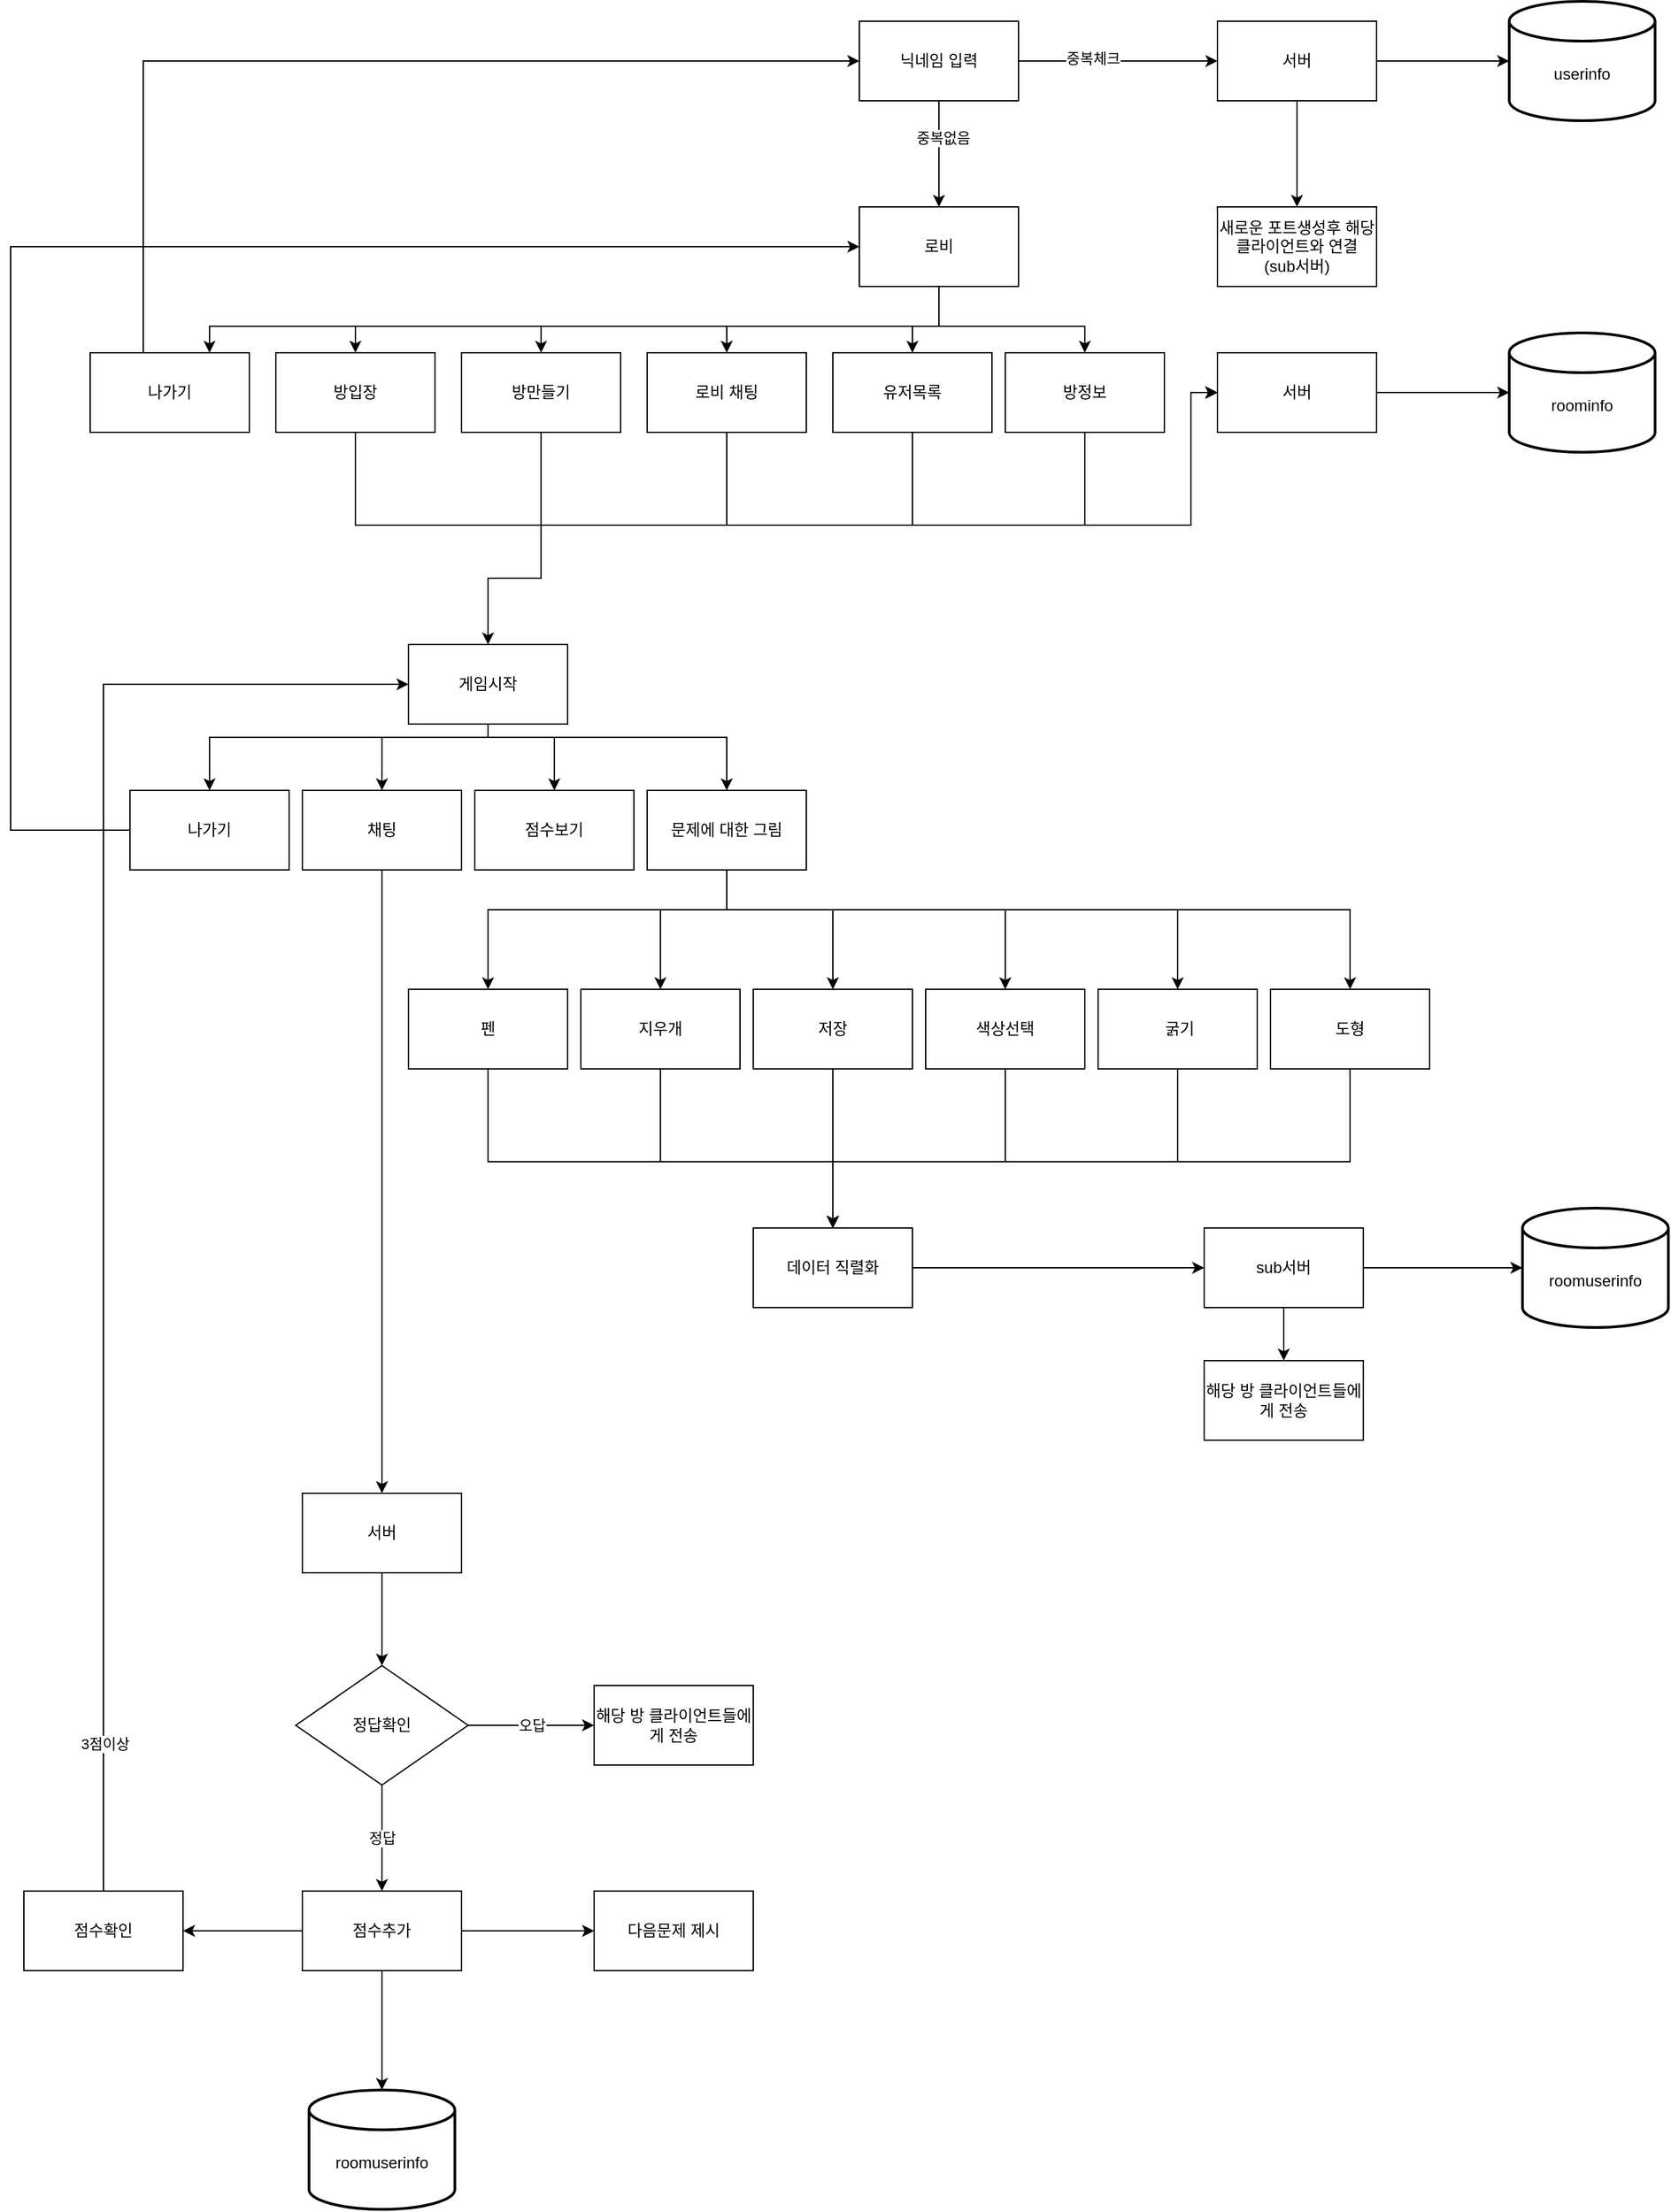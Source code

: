 <mxfile version="15.0.6" type="device"><diagram id="rAvCBkezw0O9MyzutXJ3" name="Page-1"><mxGraphModel dx="2222" dy="794" grid="1" gridSize="10" guides="1" tooltips="1" connect="1" arrows="1" fold="1" page="0" pageScale="1" pageWidth="827" pageHeight="1169" math="0" shadow="0"><root><mxCell id="0"/><mxCell id="1" parent="0"/><mxCell id="BTyOOSdP6FgbCf9w4EEt-8" style="edgeStyle=orthogonalEdgeStyle;rounded=0;orthogonalLoop=1;jettySize=auto;html=1;entryX=0;entryY=0.5;entryDx=0;entryDy=0;" parent="1" source="BTyOOSdP6FgbCf9w4EEt-1" target="BTyOOSdP6FgbCf9w4EEt-2" edge="1"><mxGeometry relative="1" as="geometry"/></mxCell><mxCell id="BTyOOSdP6FgbCf9w4EEt-10" value="중복체크" style="edgeLabel;html=1;align=center;verticalAlign=middle;resizable=0;points=[];" parent="BTyOOSdP6FgbCf9w4EEt-8" vertex="1" connectable="0"><mxGeometry x="-0.254" y="2" relative="1" as="geometry"><mxPoint as="offset"/></mxGeometry></mxCell><mxCell id="BTyOOSdP6FgbCf9w4EEt-12" style="edgeStyle=orthogonalEdgeStyle;rounded=0;orthogonalLoop=1;jettySize=auto;html=1;entryX=0.5;entryY=0;entryDx=0;entryDy=0;" parent="1" source="BTyOOSdP6FgbCf9w4EEt-1" target="BTyOOSdP6FgbCf9w4EEt-11" edge="1"><mxGeometry relative="1" as="geometry"/></mxCell><mxCell id="BTyOOSdP6FgbCf9w4EEt-13" value="중복없음" style="edgeLabel;html=1;align=center;verticalAlign=middle;resizable=0;points=[];" parent="BTyOOSdP6FgbCf9w4EEt-12" vertex="1" connectable="0"><mxGeometry x="-0.3" y="3" relative="1" as="geometry"><mxPoint as="offset"/></mxGeometry></mxCell><mxCell id="BTyOOSdP6FgbCf9w4EEt-1" value="닉네임 입력" style="rounded=0;whiteSpace=wrap;html=1;" parent="1" vertex="1"><mxGeometry x="130" y="250" width="120" height="60" as="geometry"/></mxCell><mxCell id="BTyOOSdP6FgbCf9w4EEt-9" style="edgeStyle=orthogonalEdgeStyle;rounded=0;orthogonalLoop=1;jettySize=auto;html=1;entryX=0;entryY=0.5;entryDx=0;entryDy=0;entryPerimeter=0;" parent="1" source="BTyOOSdP6FgbCf9w4EEt-2" target="BTyOOSdP6FgbCf9w4EEt-3" edge="1"><mxGeometry relative="1" as="geometry"/></mxCell><mxCell id="BTyOOSdP6FgbCf9w4EEt-15" style="edgeStyle=orthogonalEdgeStyle;rounded=0;orthogonalLoop=1;jettySize=auto;html=1;entryX=0.5;entryY=0;entryDx=0;entryDy=0;" parent="1" source="BTyOOSdP6FgbCf9w4EEt-2" target="BTyOOSdP6FgbCf9w4EEt-14" edge="1"><mxGeometry relative="1" as="geometry"/></mxCell><mxCell id="BTyOOSdP6FgbCf9w4EEt-2" value="서버" style="rounded=0;whiteSpace=wrap;html=1;" parent="1" vertex="1"><mxGeometry x="400" y="250" width="120" height="60" as="geometry"/></mxCell><mxCell id="BTyOOSdP6FgbCf9w4EEt-7" value="" style="group" parent="1" vertex="1" connectable="0"><mxGeometry x="620" y="235" width="110" height="90" as="geometry"/></mxCell><mxCell id="BTyOOSdP6FgbCf9w4EEt-3" value="" style="strokeWidth=2;html=1;shape=mxgraph.flowchart.database;whiteSpace=wrap;" parent="BTyOOSdP6FgbCf9w4EEt-7" vertex="1"><mxGeometry width="110" height="90" as="geometry"/></mxCell><mxCell id="BTyOOSdP6FgbCf9w4EEt-4" value="userinfo" style="text;html=1;strokeColor=none;fillColor=none;align=center;verticalAlign=middle;whiteSpace=wrap;rounded=0;" parent="BTyOOSdP6FgbCf9w4EEt-7" vertex="1"><mxGeometry x="35" y="45" width="40" height="20" as="geometry"/></mxCell><mxCell id="BTyOOSdP6FgbCf9w4EEt-19" style="edgeStyle=orthogonalEdgeStyle;rounded=0;orthogonalLoop=1;jettySize=auto;html=1;entryX=0.5;entryY=0;entryDx=0;entryDy=0;" parent="1" source="BTyOOSdP6FgbCf9w4EEt-11" target="BTyOOSdP6FgbCf9w4EEt-16" edge="1"><mxGeometry relative="1" as="geometry"><Array as="points"><mxPoint x="190" y="480"/><mxPoint x="30" y="480"/></Array></mxGeometry></mxCell><mxCell id="BTyOOSdP6FgbCf9w4EEt-25" style="edgeStyle=orthogonalEdgeStyle;rounded=0;orthogonalLoop=1;jettySize=auto;html=1;entryX=0.5;entryY=0;entryDx=0;entryDy=0;" parent="1" source="BTyOOSdP6FgbCf9w4EEt-11" target="BTyOOSdP6FgbCf9w4EEt-17" edge="1"><mxGeometry relative="1" as="geometry"><Array as="points"><mxPoint x="190" y="480"/><mxPoint x="170" y="480"/></Array></mxGeometry></mxCell><mxCell id="BTyOOSdP6FgbCf9w4EEt-26" style="edgeStyle=orthogonalEdgeStyle;rounded=0;orthogonalLoop=1;jettySize=auto;html=1;entryX=0.5;entryY=0;entryDx=0;entryDy=0;" parent="1" source="BTyOOSdP6FgbCf9w4EEt-11" target="BTyOOSdP6FgbCf9w4EEt-18" edge="1"><mxGeometry relative="1" as="geometry"><Array as="points"><mxPoint x="190" y="480"/><mxPoint x="300" y="480"/></Array></mxGeometry></mxCell><mxCell id="BTyOOSdP6FgbCf9w4EEt-45" style="edgeStyle=orthogonalEdgeStyle;rounded=0;orthogonalLoop=1;jettySize=auto;html=1;entryX=0.5;entryY=0;entryDx=0;entryDy=0;" parent="1" source="BTyOOSdP6FgbCf9w4EEt-11" target="BTyOOSdP6FgbCf9w4EEt-44" edge="1"><mxGeometry relative="1" as="geometry"><Array as="points"><mxPoint x="190" y="480"/><mxPoint x="-110" y="480"/></Array></mxGeometry></mxCell><mxCell id="BTyOOSdP6FgbCf9w4EEt-49" style="edgeStyle=orthogonalEdgeStyle;rounded=0;orthogonalLoop=1;jettySize=auto;html=1;entryX=0.5;entryY=0;entryDx=0;entryDy=0;" parent="1" source="BTyOOSdP6FgbCf9w4EEt-11" target="BTyOOSdP6FgbCf9w4EEt-47" edge="1"><mxGeometry relative="1" as="geometry"><Array as="points"><mxPoint x="190" y="480"/><mxPoint x="-250" y="480"/></Array></mxGeometry></mxCell><mxCell id="VGN-2coi9uzlXlI5Nr-W-34" style="edgeStyle=orthogonalEdgeStyle;rounded=0;orthogonalLoop=1;jettySize=auto;html=1;entryX=0.75;entryY=0;entryDx=0;entryDy=0;" edge="1" parent="1" source="BTyOOSdP6FgbCf9w4EEt-11" target="VGN-2coi9uzlXlI5Nr-W-32"><mxGeometry relative="1" as="geometry"><Array as="points"><mxPoint x="190" y="480"/><mxPoint x="-360" y="480"/></Array></mxGeometry></mxCell><mxCell id="BTyOOSdP6FgbCf9w4EEt-11" value="로비" style="rounded=0;whiteSpace=wrap;html=1;" parent="1" vertex="1"><mxGeometry x="130" y="390" width="120" height="60" as="geometry"/></mxCell><mxCell id="BTyOOSdP6FgbCf9w4EEt-14" value="새로운 포트생성후 해당 클라이언트와 연결&lt;br&gt;(sub서버)" style="rounded=0;whiteSpace=wrap;html=1;" parent="1" vertex="1"><mxGeometry x="400" y="390" width="120" height="60" as="geometry"/></mxCell><mxCell id="BTyOOSdP6FgbCf9w4EEt-37" style="edgeStyle=orthogonalEdgeStyle;rounded=0;orthogonalLoop=1;jettySize=auto;html=1;entryX=0;entryY=0.5;entryDx=0;entryDy=0;" parent="1" source="BTyOOSdP6FgbCf9w4EEt-16" target="BTyOOSdP6FgbCf9w4EEt-29" edge="1"><mxGeometry relative="1" as="geometry"><Array as="points"><mxPoint x="30" y="630"/><mxPoint x="380" y="630"/><mxPoint x="380" y="530"/></Array></mxGeometry></mxCell><mxCell id="BTyOOSdP6FgbCf9w4EEt-16" value="로비 채팅" style="rounded=0;whiteSpace=wrap;html=1;" parent="1" vertex="1"><mxGeometry x="-30" y="500" width="120" height="60" as="geometry"/></mxCell><mxCell id="BTyOOSdP6FgbCf9w4EEt-39" style="edgeStyle=orthogonalEdgeStyle;rounded=0;orthogonalLoop=1;jettySize=auto;html=1;entryX=0;entryY=0.5;entryDx=0;entryDy=0;" parent="1" source="BTyOOSdP6FgbCf9w4EEt-17" target="BTyOOSdP6FgbCf9w4EEt-29" edge="1"><mxGeometry relative="1" as="geometry"><Array as="points"><mxPoint x="170" y="630"/><mxPoint x="380" y="630"/><mxPoint x="380" y="530"/></Array></mxGeometry></mxCell><mxCell id="BTyOOSdP6FgbCf9w4EEt-17" value="유저목록" style="rounded=0;whiteSpace=wrap;html=1;" parent="1" vertex="1"><mxGeometry x="110" y="500" width="120" height="60" as="geometry"/></mxCell><mxCell id="BTyOOSdP6FgbCf9w4EEt-40" style="edgeStyle=orthogonalEdgeStyle;rounded=0;orthogonalLoop=1;jettySize=auto;html=1;entryX=0;entryY=0.5;entryDx=0;entryDy=0;" parent="1" source="BTyOOSdP6FgbCf9w4EEt-18" target="BTyOOSdP6FgbCf9w4EEt-29" edge="1"><mxGeometry relative="1" as="geometry"><Array as="points"><mxPoint x="300" y="630"/><mxPoint x="380" y="630"/><mxPoint x="380" y="530"/></Array></mxGeometry></mxCell><mxCell id="BTyOOSdP6FgbCf9w4EEt-18" value="방정보" style="rounded=0;whiteSpace=wrap;html=1;" parent="1" vertex="1"><mxGeometry x="240" y="500" width="120" height="60" as="geometry"/></mxCell><mxCell id="BTyOOSdP6FgbCf9w4EEt-41" style="edgeStyle=orthogonalEdgeStyle;rounded=0;orthogonalLoop=1;jettySize=auto;html=1;entryX=0;entryY=0.5;entryDx=0;entryDy=0;entryPerimeter=0;" parent="1" source="BTyOOSdP6FgbCf9w4EEt-29" target="BTyOOSdP6FgbCf9w4EEt-31" edge="1"><mxGeometry relative="1" as="geometry"/></mxCell><mxCell id="BTyOOSdP6FgbCf9w4EEt-29" value="서버" style="rounded=0;whiteSpace=wrap;html=1;" parent="1" vertex="1"><mxGeometry x="400" y="500" width="120" height="60" as="geometry"/></mxCell><mxCell id="BTyOOSdP6FgbCf9w4EEt-30" value="" style="group" parent="1" vertex="1" connectable="0"><mxGeometry x="620" y="485" width="110" height="90" as="geometry"/></mxCell><mxCell id="BTyOOSdP6FgbCf9w4EEt-31" value="" style="strokeWidth=2;html=1;shape=mxgraph.flowchart.database;whiteSpace=wrap;" parent="BTyOOSdP6FgbCf9w4EEt-30" vertex="1"><mxGeometry width="110" height="90" as="geometry"/></mxCell><mxCell id="BTyOOSdP6FgbCf9w4EEt-32" value="roominfo" style="text;html=1;strokeColor=none;fillColor=none;align=center;verticalAlign=middle;whiteSpace=wrap;rounded=0;" parent="BTyOOSdP6FgbCf9w4EEt-30" vertex="1"><mxGeometry x="35" y="45" width="40" height="20" as="geometry"/></mxCell><mxCell id="BTyOOSdP6FgbCf9w4EEt-46" style="edgeStyle=orthogonalEdgeStyle;rounded=0;orthogonalLoop=1;jettySize=auto;html=1;" parent="1" source="BTyOOSdP6FgbCf9w4EEt-44" edge="1"><mxGeometry relative="1" as="geometry"><mxPoint x="400" y="530" as="targetPoint"/><Array as="points"><mxPoint x="-110" y="630"/><mxPoint x="380" y="630"/><mxPoint x="380" y="530"/></Array></mxGeometry></mxCell><mxCell id="3nWofb43Oq7MAXS83gI7-30" style="edgeStyle=orthogonalEdgeStyle;rounded=0;orthogonalLoop=1;jettySize=auto;html=1;entryX=0.5;entryY=0;entryDx=0;entryDy=0;" parent="1" source="BTyOOSdP6FgbCf9w4EEt-44" target="3nWofb43Oq7MAXS83gI7-8" edge="1"><mxGeometry relative="1" as="geometry"><Array as="points"><mxPoint x="-110" y="670"/><mxPoint x="-150" y="670"/></Array></mxGeometry></mxCell><mxCell id="BTyOOSdP6FgbCf9w4EEt-44" value="방만들기" style="rounded=0;whiteSpace=wrap;html=1;" parent="1" vertex="1"><mxGeometry x="-170" y="500" width="120" height="60" as="geometry"/></mxCell><mxCell id="BTyOOSdP6FgbCf9w4EEt-48" style="edgeStyle=orthogonalEdgeStyle;rounded=0;orthogonalLoop=1;jettySize=auto;html=1;" parent="1" source="BTyOOSdP6FgbCf9w4EEt-47" edge="1"><mxGeometry relative="1" as="geometry"><mxPoint x="400" y="530" as="targetPoint"/><Array as="points"><mxPoint x="-250" y="630"/><mxPoint x="380" y="630"/><mxPoint x="380" y="530"/></Array></mxGeometry></mxCell><mxCell id="BTyOOSdP6FgbCf9w4EEt-47" value="방입장" style="rounded=0;whiteSpace=wrap;html=1;" parent="1" vertex="1"><mxGeometry x="-310" y="500" width="120" height="60" as="geometry"/></mxCell><mxCell id="3nWofb43Oq7MAXS83gI7-24" style="edgeStyle=orthogonalEdgeStyle;rounded=0;orthogonalLoop=1;jettySize=auto;html=1;entryX=0.5;entryY=0;entryDx=0;entryDy=0;" parent="1" target="3nWofb43Oq7MAXS83gI7-11" edge="1"><mxGeometry relative="1" as="geometry"><mxPoint x="-150" y="1040" as="sourcePoint"/><Array as="points"><mxPoint x="-150" y="1110"/><mxPoint x="110" y="1110"/></Array></mxGeometry></mxCell><mxCell id="BTyOOSdP6FgbCf9w4EEt-50" value="펜" style="rounded=0;whiteSpace=wrap;html=1;" parent="1" vertex="1"><mxGeometry x="-210" y="980" width="120" height="60" as="geometry"/></mxCell><mxCell id="3nWofb43Oq7MAXS83gI7-25" style="edgeStyle=orthogonalEdgeStyle;rounded=0;orthogonalLoop=1;jettySize=auto;html=1;" parent="1" source="3nWofb43Oq7MAXS83gI7-1" edge="1"><mxGeometry relative="1" as="geometry"><mxPoint x="110" y="1160.0" as="targetPoint"/><Array as="points"><mxPoint x="-20" y="1110"/><mxPoint x="110" y="1110"/></Array></mxGeometry></mxCell><mxCell id="3nWofb43Oq7MAXS83gI7-1" value="지우개" style="rounded=0;whiteSpace=wrap;html=1;" parent="1" vertex="1"><mxGeometry x="-80" y="980" width="120" height="60" as="geometry"/></mxCell><mxCell id="3nWofb43Oq7MAXS83gI7-27" style="edgeStyle=orthogonalEdgeStyle;rounded=0;orthogonalLoop=1;jettySize=auto;html=1;entryX=0.5;entryY=0;entryDx=0;entryDy=0;" parent="1" source="3nWofb43Oq7MAXS83gI7-2" target="3nWofb43Oq7MAXS83gI7-11" edge="1"><mxGeometry relative="1" as="geometry"><Array as="points"><mxPoint x="240" y="1110"/><mxPoint x="110" y="1110"/></Array></mxGeometry></mxCell><mxCell id="3nWofb43Oq7MAXS83gI7-2" value="색상선택" style="rounded=0;whiteSpace=wrap;html=1;" parent="1" vertex="1"><mxGeometry x="180" y="980" width="120" height="60" as="geometry"/></mxCell><mxCell id="3nWofb43Oq7MAXS83gI7-28" style="edgeStyle=orthogonalEdgeStyle;rounded=0;orthogonalLoop=1;jettySize=auto;html=1;entryX=0.5;entryY=0;entryDx=0;entryDy=0;" parent="1" source="3nWofb43Oq7MAXS83gI7-3" target="3nWofb43Oq7MAXS83gI7-11" edge="1"><mxGeometry relative="1" as="geometry"><Array as="points"><mxPoint x="370" y="1110"/><mxPoint x="110" y="1110"/></Array></mxGeometry></mxCell><mxCell id="3nWofb43Oq7MAXS83gI7-3" value="&amp;nbsp;굵기" style="rounded=0;whiteSpace=wrap;html=1;" parent="1" vertex="1"><mxGeometry x="310" y="980" width="120" height="60" as="geometry"/></mxCell><mxCell id="3nWofb43Oq7MAXS83gI7-29" style="edgeStyle=orthogonalEdgeStyle;rounded=0;orthogonalLoop=1;jettySize=auto;html=1;entryX=0.5;entryY=0;entryDx=0;entryDy=0;" parent="1" source="3nWofb43Oq7MAXS83gI7-4" target="3nWofb43Oq7MAXS83gI7-11" edge="1"><mxGeometry relative="1" as="geometry"><Array as="points"><mxPoint x="500" y="1110"/><mxPoint x="110" y="1110"/></Array></mxGeometry></mxCell><mxCell id="3nWofb43Oq7MAXS83gI7-4" value="도형" style="rounded=0;whiteSpace=wrap;html=1;" parent="1" vertex="1"><mxGeometry x="440" y="980" width="120" height="60" as="geometry"/></mxCell><mxCell id="3nWofb43Oq7MAXS83gI7-26" style="edgeStyle=orthogonalEdgeStyle;rounded=0;orthogonalLoop=1;jettySize=auto;html=1;entryX=0.5;entryY=0;entryDx=0;entryDy=0;" parent="1" source="3nWofb43Oq7MAXS83gI7-5" target="3nWofb43Oq7MAXS83gI7-11" edge="1"><mxGeometry relative="1" as="geometry"/></mxCell><mxCell id="3nWofb43Oq7MAXS83gI7-5" value="저장" style="rounded=0;whiteSpace=wrap;html=1;" parent="1" vertex="1"><mxGeometry x="50" y="980" width="120" height="60" as="geometry"/></mxCell><mxCell id="3nWofb43Oq7MAXS83gI7-32" style="edgeStyle=orthogonalEdgeStyle;rounded=0;orthogonalLoop=1;jettySize=auto;html=1;entryX=0.5;entryY=0;entryDx=0;entryDy=0;" parent="1" source="3nWofb43Oq7MAXS83gI7-8" target="3nWofb43Oq7MAXS83gI7-9" edge="1"><mxGeometry relative="1" as="geometry"><Array as="points"><mxPoint x="-150" y="790"/><mxPoint x="-230" y="790"/></Array></mxGeometry></mxCell><mxCell id="3nWofb43Oq7MAXS83gI7-33" style="edgeStyle=orthogonalEdgeStyle;rounded=0;orthogonalLoop=1;jettySize=auto;html=1;entryX=0.5;entryY=0;entryDx=0;entryDy=0;" parent="1" source="3nWofb43Oq7MAXS83gI7-8" target="3nWofb43Oq7MAXS83gI7-12" edge="1"><mxGeometry relative="1" as="geometry"><Array as="points"><mxPoint x="-150" y="790"/><mxPoint x="-100" y="790"/></Array></mxGeometry></mxCell><mxCell id="3nWofb43Oq7MAXS83gI7-34" style="edgeStyle=orthogonalEdgeStyle;rounded=0;orthogonalLoop=1;jettySize=auto;html=1;entryX=0.5;entryY=0;entryDx=0;entryDy=0;" parent="1" source="3nWofb43Oq7MAXS83gI7-8" target="3nWofb43Oq7MAXS83gI7-31" edge="1"><mxGeometry relative="1" as="geometry"><Array as="points"><mxPoint x="-150" y="790"/><mxPoint x="30" y="790"/></Array></mxGeometry></mxCell><mxCell id="VGN-2coi9uzlXlI5Nr-W-28" style="edgeStyle=orthogonalEdgeStyle;rounded=0;orthogonalLoop=1;jettySize=auto;html=1;" edge="1" parent="1" source="3nWofb43Oq7MAXS83gI7-8" target="VGN-2coi9uzlXlI5Nr-W-27"><mxGeometry relative="1" as="geometry"><Array as="points"><mxPoint x="-150" y="790"/><mxPoint x="-360" y="790"/></Array></mxGeometry></mxCell><mxCell id="3nWofb43Oq7MAXS83gI7-8" value="게임시작" style="rounded=0;whiteSpace=wrap;html=1;" parent="1" vertex="1"><mxGeometry x="-210" y="720" width="120" height="60" as="geometry"/></mxCell><mxCell id="VGN-2coi9uzlXlI5Nr-W-2" style="edgeStyle=orthogonalEdgeStyle;rounded=0;orthogonalLoop=1;jettySize=auto;html=1;entryX=0.5;entryY=0;entryDx=0;entryDy=0;" edge="1" parent="1" source="3nWofb43Oq7MAXS83gI7-9" target="VGN-2coi9uzlXlI5Nr-W-1"><mxGeometry relative="1" as="geometry"/></mxCell><mxCell id="3nWofb43Oq7MAXS83gI7-9" value="채팅" style="rounded=0;whiteSpace=wrap;html=1;" parent="1" vertex="1"><mxGeometry x="-290" y="830" width="120" height="60" as="geometry"/></mxCell><mxCell id="3nWofb43Oq7MAXS83gI7-17" style="edgeStyle=orthogonalEdgeStyle;rounded=0;orthogonalLoop=1;jettySize=auto;html=1;entryX=0;entryY=0.5;entryDx=0;entryDy=0;" parent="1" source="3nWofb43Oq7MAXS83gI7-11" target="3nWofb43Oq7MAXS83gI7-16" edge="1"><mxGeometry relative="1" as="geometry"/></mxCell><mxCell id="3nWofb43Oq7MAXS83gI7-11" value="데이터 직렬화" style="rounded=0;whiteSpace=wrap;html=1;" parent="1" vertex="1"><mxGeometry x="50" y="1160" width="120" height="60" as="geometry"/></mxCell><mxCell id="3nWofb43Oq7MAXS83gI7-12" value="점수보기" style="rounded=0;whiteSpace=wrap;html=1;" parent="1" vertex="1"><mxGeometry x="-160" y="830" width="120" height="60" as="geometry"/></mxCell><mxCell id="3nWofb43Oq7MAXS83gI7-22" style="edgeStyle=orthogonalEdgeStyle;rounded=0;orthogonalLoop=1;jettySize=auto;html=1;entryX=0;entryY=0.5;entryDx=0;entryDy=0;entryPerimeter=0;" parent="1" source="3nWofb43Oq7MAXS83gI7-16" target="3nWofb43Oq7MAXS83gI7-20" edge="1"><mxGeometry relative="1" as="geometry"/></mxCell><mxCell id="3nWofb43Oq7MAXS83gI7-23" style="edgeStyle=orthogonalEdgeStyle;rounded=0;orthogonalLoop=1;jettySize=auto;html=1;entryX=0.5;entryY=0;entryDx=0;entryDy=0;" parent="1" source="3nWofb43Oq7MAXS83gI7-16" target="3nWofb43Oq7MAXS83gI7-18" edge="1"><mxGeometry relative="1" as="geometry"/></mxCell><mxCell id="3nWofb43Oq7MAXS83gI7-16" value="sub서버" style="rounded=0;whiteSpace=wrap;html=1;" parent="1" vertex="1"><mxGeometry x="390" y="1160" width="120" height="60" as="geometry"/></mxCell><mxCell id="3nWofb43Oq7MAXS83gI7-18" value="해당 방 클라이언트들에게 전송" style="rounded=0;whiteSpace=wrap;html=1;" parent="1" vertex="1"><mxGeometry x="390" y="1260" width="120" height="60" as="geometry"/></mxCell><mxCell id="3nWofb43Oq7MAXS83gI7-19" value="" style="group" parent="1" vertex="1" connectable="0"><mxGeometry x="630" y="1145" width="110" height="90" as="geometry"/></mxCell><mxCell id="3nWofb43Oq7MAXS83gI7-20" value="" style="strokeWidth=2;html=1;shape=mxgraph.flowchart.database;whiteSpace=wrap;" parent="3nWofb43Oq7MAXS83gI7-19" vertex="1"><mxGeometry width="110" height="90" as="geometry"/></mxCell><mxCell id="3nWofb43Oq7MAXS83gI7-21" value="roomuserinfo" style="text;html=1;strokeColor=none;fillColor=none;align=center;verticalAlign=middle;whiteSpace=wrap;rounded=0;" parent="3nWofb43Oq7MAXS83gI7-19" vertex="1"><mxGeometry x="35" y="45" width="40" height="20" as="geometry"/></mxCell><mxCell id="3nWofb43Oq7MAXS83gI7-35" style="edgeStyle=orthogonalEdgeStyle;rounded=0;orthogonalLoop=1;jettySize=auto;html=1;entryX=0.5;entryY=0;entryDx=0;entryDy=0;" parent="1" source="3nWofb43Oq7MAXS83gI7-31" target="BTyOOSdP6FgbCf9w4EEt-50" edge="1"><mxGeometry relative="1" as="geometry"><Array as="points"><mxPoint x="30" y="920"/><mxPoint x="-150" y="920"/></Array></mxGeometry></mxCell><mxCell id="3nWofb43Oq7MAXS83gI7-36" style="edgeStyle=orthogonalEdgeStyle;rounded=0;orthogonalLoop=1;jettySize=auto;html=1;entryX=0.5;entryY=0;entryDx=0;entryDy=0;" parent="1" source="3nWofb43Oq7MAXS83gI7-31" target="3nWofb43Oq7MAXS83gI7-1" edge="1"><mxGeometry relative="1" as="geometry"><Array as="points"><mxPoint x="30" y="920"/><mxPoint x="-20" y="920"/></Array></mxGeometry></mxCell><mxCell id="3nWofb43Oq7MAXS83gI7-37" style="edgeStyle=orthogonalEdgeStyle;rounded=0;orthogonalLoop=1;jettySize=auto;html=1;entryX=0.5;entryY=0;entryDx=0;entryDy=0;" parent="1" source="3nWofb43Oq7MAXS83gI7-31" target="3nWofb43Oq7MAXS83gI7-5" edge="1"><mxGeometry relative="1" as="geometry"><Array as="points"><mxPoint x="30" y="920"/><mxPoint x="110" y="920"/></Array></mxGeometry></mxCell><mxCell id="3nWofb43Oq7MAXS83gI7-38" style="edgeStyle=orthogonalEdgeStyle;rounded=0;orthogonalLoop=1;jettySize=auto;html=1;" parent="1" source="3nWofb43Oq7MAXS83gI7-31" target="3nWofb43Oq7MAXS83gI7-2" edge="1"><mxGeometry relative="1" as="geometry"><Array as="points"><mxPoint x="30" y="920"/><mxPoint x="240" y="920"/></Array></mxGeometry></mxCell><mxCell id="3nWofb43Oq7MAXS83gI7-39" style="edgeStyle=orthogonalEdgeStyle;rounded=0;orthogonalLoop=1;jettySize=auto;html=1;" parent="1" source="3nWofb43Oq7MAXS83gI7-31" target="3nWofb43Oq7MAXS83gI7-3" edge="1"><mxGeometry relative="1" as="geometry"><Array as="points"><mxPoint x="30" y="920"/><mxPoint x="370" y="920"/></Array></mxGeometry></mxCell><mxCell id="3nWofb43Oq7MAXS83gI7-40" style="edgeStyle=orthogonalEdgeStyle;rounded=0;orthogonalLoop=1;jettySize=auto;html=1;" parent="1" source="3nWofb43Oq7MAXS83gI7-31" target="3nWofb43Oq7MAXS83gI7-4" edge="1"><mxGeometry relative="1" as="geometry"><Array as="points"><mxPoint x="30" y="920"/><mxPoint x="500" y="920"/></Array></mxGeometry></mxCell><mxCell id="3nWofb43Oq7MAXS83gI7-31" value="문제에 대한 그림" style="rounded=0;whiteSpace=wrap;html=1;" parent="1" vertex="1"><mxGeometry x="-30" y="830" width="120" height="60" as="geometry"/></mxCell><mxCell id="VGN-2coi9uzlXlI5Nr-W-5" style="edgeStyle=orthogonalEdgeStyle;rounded=0;orthogonalLoop=1;jettySize=auto;html=1;entryX=0.5;entryY=0;entryDx=0;entryDy=0;" edge="1" parent="1" source="VGN-2coi9uzlXlI5Nr-W-1" target="VGN-2coi9uzlXlI5Nr-W-4"><mxGeometry relative="1" as="geometry"/></mxCell><mxCell id="VGN-2coi9uzlXlI5Nr-W-1" value="서버" style="rounded=0;whiteSpace=wrap;html=1;" vertex="1" parent="1"><mxGeometry x="-290" y="1360" width="120" height="60" as="geometry"/></mxCell><mxCell id="VGN-2coi9uzlXlI5Nr-W-14" value="오답" style="edgeStyle=orthogonalEdgeStyle;rounded=0;orthogonalLoop=1;jettySize=auto;html=1;entryX=0;entryY=0.5;entryDx=0;entryDy=0;" edge="1" parent="1" source="VGN-2coi9uzlXlI5Nr-W-4" target="VGN-2coi9uzlXlI5Nr-W-13"><mxGeometry relative="1" as="geometry"/></mxCell><mxCell id="VGN-2coi9uzlXlI5Nr-W-17" value="정답" style="edgeStyle=orthogonalEdgeStyle;rounded=0;orthogonalLoop=1;jettySize=auto;html=1;entryX=0.5;entryY=0;entryDx=0;entryDy=0;" edge="1" parent="1" source="VGN-2coi9uzlXlI5Nr-W-4" target="VGN-2coi9uzlXlI5Nr-W-15"><mxGeometry relative="1" as="geometry"/></mxCell><mxCell id="VGN-2coi9uzlXlI5Nr-W-4" value="정답확인" style="rhombus;whiteSpace=wrap;html=1;" vertex="1" parent="1"><mxGeometry x="-295" y="1490" width="130" height="90" as="geometry"/></mxCell><mxCell id="VGN-2coi9uzlXlI5Nr-W-7" value="" style="group" vertex="1" connectable="0" parent="1"><mxGeometry x="-285" y="1810" width="110" height="90" as="geometry"/></mxCell><mxCell id="VGN-2coi9uzlXlI5Nr-W-8" value="" style="strokeWidth=2;html=1;shape=mxgraph.flowchart.database;whiteSpace=wrap;" vertex="1" parent="VGN-2coi9uzlXlI5Nr-W-7"><mxGeometry width="110" height="90" as="geometry"/></mxCell><mxCell id="VGN-2coi9uzlXlI5Nr-W-9" value="roomuserinfo" style="text;html=1;strokeColor=none;fillColor=none;align=center;verticalAlign=middle;whiteSpace=wrap;rounded=0;" vertex="1" parent="VGN-2coi9uzlXlI5Nr-W-7"><mxGeometry x="35" y="45" width="40" height="20" as="geometry"/></mxCell><mxCell id="VGN-2coi9uzlXlI5Nr-W-13" value="해당 방 클라이언트들에게 전송" style="rounded=0;whiteSpace=wrap;html=1;" vertex="1" parent="1"><mxGeometry x="-70" y="1505" width="120" height="60" as="geometry"/></mxCell><mxCell id="VGN-2coi9uzlXlI5Nr-W-16" style="edgeStyle=orthogonalEdgeStyle;rounded=0;orthogonalLoop=1;jettySize=auto;html=1;" edge="1" parent="1" source="VGN-2coi9uzlXlI5Nr-W-15" target="VGN-2coi9uzlXlI5Nr-W-8"><mxGeometry relative="1" as="geometry"/></mxCell><mxCell id="VGN-2coi9uzlXlI5Nr-W-22" value="" style="edgeStyle=orthogonalEdgeStyle;rounded=0;orthogonalLoop=1;jettySize=auto;html=1;" edge="1" parent="1" source="VGN-2coi9uzlXlI5Nr-W-15" target="VGN-2coi9uzlXlI5Nr-W-21"><mxGeometry relative="1" as="geometry"/></mxCell><mxCell id="VGN-2coi9uzlXlI5Nr-W-38" style="edgeStyle=orthogonalEdgeStyle;rounded=0;orthogonalLoop=1;jettySize=auto;html=1;entryX=0;entryY=0.5;entryDx=0;entryDy=0;" edge="1" parent="1" source="VGN-2coi9uzlXlI5Nr-W-15" target="VGN-2coi9uzlXlI5Nr-W-35"><mxGeometry relative="1" as="geometry"/></mxCell><mxCell id="VGN-2coi9uzlXlI5Nr-W-15" value="점수추가" style="rounded=0;whiteSpace=wrap;html=1;" vertex="1" parent="1"><mxGeometry x="-290" y="1660" width="120" height="60" as="geometry"/></mxCell><mxCell id="VGN-2coi9uzlXlI5Nr-W-23" style="edgeStyle=orthogonalEdgeStyle;rounded=0;orthogonalLoop=1;jettySize=auto;html=1;entryX=0;entryY=0.5;entryDx=0;entryDy=0;" edge="1" parent="1" source="VGN-2coi9uzlXlI5Nr-W-21" target="3nWofb43Oq7MAXS83gI7-8"><mxGeometry relative="1" as="geometry"><Array as="points"><mxPoint x="-440" y="750"/></Array></mxGeometry></mxCell><mxCell id="VGN-2coi9uzlXlI5Nr-W-26" value="3점이상" style="edgeLabel;html=1;align=center;verticalAlign=middle;resizable=0;points=[];" vertex="1" connectable="0" parent="VGN-2coi9uzlXlI5Nr-W-23"><mxGeometry x="-0.805" y="-1" relative="1" as="geometry"><mxPoint as="offset"/></mxGeometry></mxCell><mxCell id="VGN-2coi9uzlXlI5Nr-W-21" value="점수확인" style="rounded=0;whiteSpace=wrap;html=1;" vertex="1" parent="1"><mxGeometry x="-500" y="1660" width="120" height="60" as="geometry"/></mxCell><mxCell id="VGN-2coi9uzlXlI5Nr-W-31" style="edgeStyle=orthogonalEdgeStyle;rounded=0;orthogonalLoop=1;jettySize=auto;html=1;entryX=0;entryY=0.5;entryDx=0;entryDy=0;" edge="1" parent="1" source="VGN-2coi9uzlXlI5Nr-W-27" target="BTyOOSdP6FgbCf9w4EEt-11"><mxGeometry relative="1" as="geometry"><mxPoint x="110" y="470" as="targetPoint"/><Array as="points"><mxPoint x="-510" y="860"/><mxPoint x="-510" y="420"/></Array></mxGeometry></mxCell><mxCell id="VGN-2coi9uzlXlI5Nr-W-27" value="나가기" style="rounded=0;whiteSpace=wrap;html=1;" vertex="1" parent="1"><mxGeometry x="-420" y="830" width="120" height="60" as="geometry"/></mxCell><mxCell id="VGN-2coi9uzlXlI5Nr-W-33" style="edgeStyle=orthogonalEdgeStyle;rounded=0;orthogonalLoop=1;jettySize=auto;html=1;entryX=0;entryY=0.5;entryDx=0;entryDy=0;" edge="1" parent="1" source="VGN-2coi9uzlXlI5Nr-W-32" target="BTyOOSdP6FgbCf9w4EEt-1"><mxGeometry relative="1" as="geometry"><Array as="points"><mxPoint x="-410" y="280"/></Array></mxGeometry></mxCell><mxCell id="VGN-2coi9uzlXlI5Nr-W-32" value="나가기" style="rounded=0;whiteSpace=wrap;html=1;" vertex="1" parent="1"><mxGeometry x="-450" y="500" width="120" height="60" as="geometry"/></mxCell><mxCell id="VGN-2coi9uzlXlI5Nr-W-35" value="다음문제 제시" style="rounded=0;whiteSpace=wrap;html=1;" vertex="1" parent="1"><mxGeometry x="-70" y="1660" width="120" height="60" as="geometry"/></mxCell></root></mxGraphModel></diagram></mxfile>